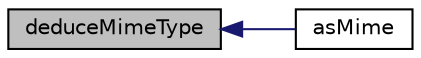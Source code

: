 digraph "deduceMimeType"
{
  edge [fontname="Helvetica",fontsize="10",labelfontname="Helvetica",labelfontsize="10"];
  node [fontname="Helvetica",fontsize="10",shape=record];
  rankdir="LR";
  Node1 [label="deduceMimeType",height=0.2,width=0.4,color="black", fillcolor="grey75", style="filled" fontcolor="black"];
  Node1 -> Node2 [dir="back",color="midnightblue",fontsize="10",style="solid",fontname="Helvetica"];
  Node2 [label="asMime",height=0.2,width=0.4,color="black", fillcolor="white", style="filled",URL="$class_simple_attachment.html#afe3e0e51f40b5e804729a36f89873cdf"];
}
